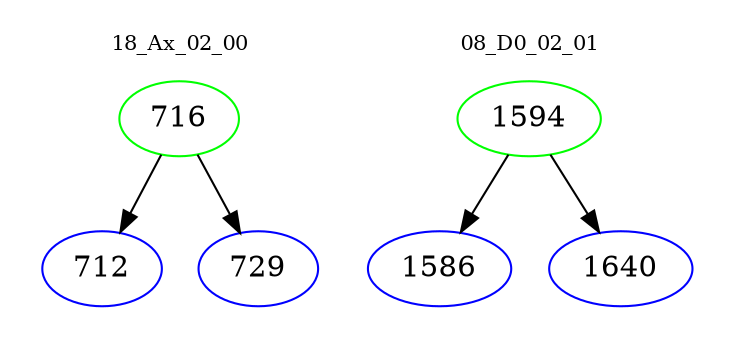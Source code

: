 digraph{
subgraph cluster_0 {
color = white
label = "18_Ax_02_00";
fontsize=10;
T0_716 [label="716", color="green"]
T0_716 -> T0_712 [color="black"]
T0_712 [label="712", color="blue"]
T0_716 -> T0_729 [color="black"]
T0_729 [label="729", color="blue"]
}
subgraph cluster_1 {
color = white
label = "08_D0_02_01";
fontsize=10;
T1_1594 [label="1594", color="green"]
T1_1594 -> T1_1586 [color="black"]
T1_1586 [label="1586", color="blue"]
T1_1594 -> T1_1640 [color="black"]
T1_1640 [label="1640", color="blue"]
}
}
